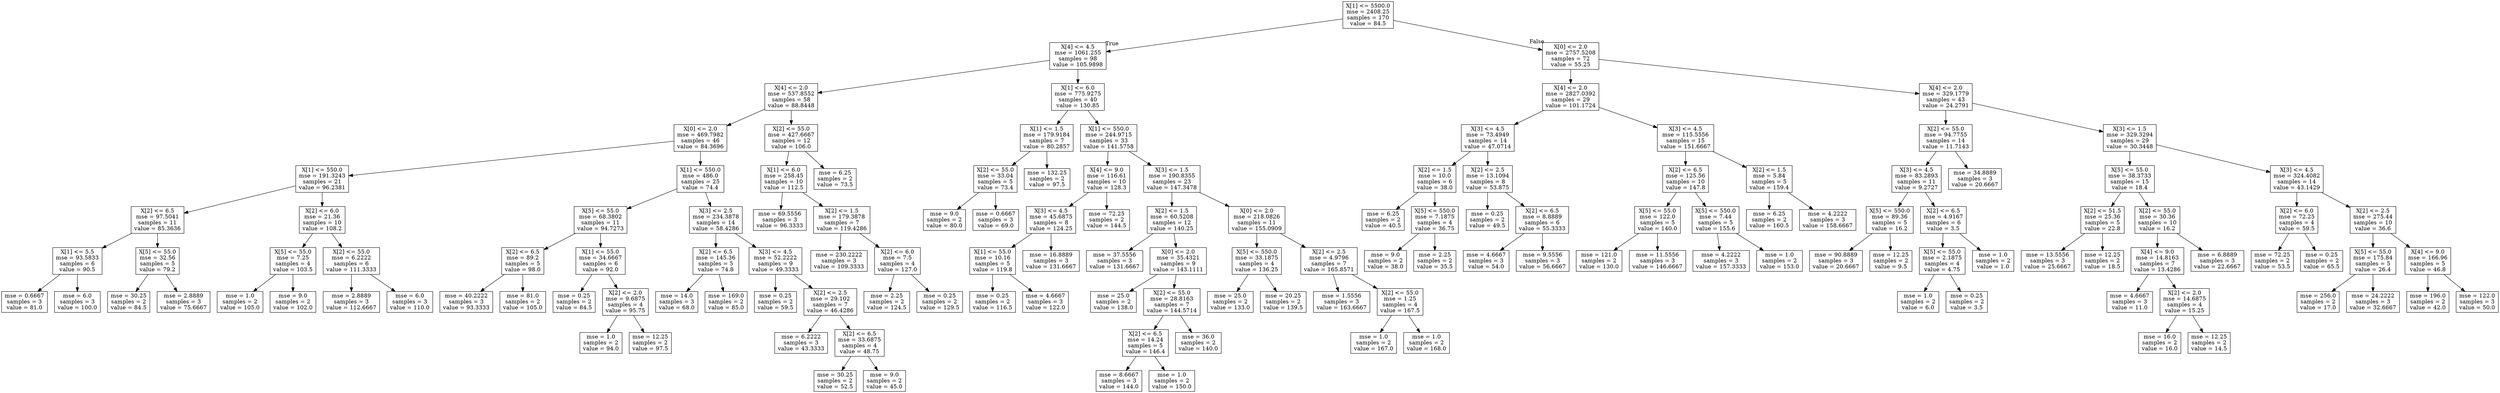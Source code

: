 digraph Tree {
node [shape=box] ;
0 [label="X[1] <= 5500.0\nmse = 2408.25\nsamples = 170\nvalue = 84.5"] ;
1 [label="X[4] <= 4.5\nmse = 1061.255\nsamples = 98\nvalue = 105.9898"] ;
0 -> 1 [labeldistance=2.5, labelangle=45, headlabel="True"] ;
2 [label="X[4] <= 2.0\nmse = 537.8552\nsamples = 58\nvalue = 88.8448"] ;
1 -> 2 ;
3 [label="X[0] <= 2.0\nmse = 469.7982\nsamples = 46\nvalue = 84.3696"] ;
2 -> 3 ;
4 [label="X[1] <= 550.0\nmse = 191.3243\nsamples = 21\nvalue = 96.2381"] ;
3 -> 4 ;
5 [label="X[2] <= 6.5\nmse = 97.5041\nsamples = 11\nvalue = 85.3636"] ;
4 -> 5 ;
6 [label="X[1] <= 5.5\nmse = 93.5833\nsamples = 6\nvalue = 90.5"] ;
5 -> 6 ;
7 [label="mse = 0.6667\nsamples = 3\nvalue = 81.0"] ;
6 -> 7 ;
8 [label="mse = 6.0\nsamples = 3\nvalue = 100.0"] ;
6 -> 8 ;
9 [label="X[5] <= 55.0\nmse = 32.56\nsamples = 5\nvalue = 79.2"] ;
5 -> 9 ;
10 [label="mse = 30.25\nsamples = 2\nvalue = 84.5"] ;
9 -> 10 ;
11 [label="mse = 2.8889\nsamples = 3\nvalue = 75.6667"] ;
9 -> 11 ;
12 [label="X[2] <= 6.0\nmse = 21.36\nsamples = 10\nvalue = 108.2"] ;
4 -> 12 ;
13 [label="X[5] <= 55.0\nmse = 7.25\nsamples = 4\nvalue = 103.5"] ;
12 -> 13 ;
14 [label="mse = 1.0\nsamples = 2\nvalue = 105.0"] ;
13 -> 14 ;
15 [label="mse = 9.0\nsamples = 2\nvalue = 102.0"] ;
13 -> 15 ;
16 [label="X[2] <= 55.0\nmse = 6.2222\nsamples = 6\nvalue = 111.3333"] ;
12 -> 16 ;
17 [label="mse = 2.8889\nsamples = 3\nvalue = 112.6667"] ;
16 -> 17 ;
18 [label="mse = 6.0\nsamples = 3\nvalue = 110.0"] ;
16 -> 18 ;
19 [label="X[1] <= 550.0\nmse = 486.0\nsamples = 25\nvalue = 74.4"] ;
3 -> 19 ;
20 [label="X[5] <= 55.0\nmse = 68.3802\nsamples = 11\nvalue = 94.7273"] ;
19 -> 20 ;
21 [label="X[2] <= 6.5\nmse = 89.2\nsamples = 5\nvalue = 98.0"] ;
20 -> 21 ;
22 [label="mse = 40.2222\nsamples = 3\nvalue = 93.3333"] ;
21 -> 22 ;
23 [label="mse = 81.0\nsamples = 2\nvalue = 105.0"] ;
21 -> 23 ;
24 [label="X[1] <= 55.0\nmse = 34.6667\nsamples = 6\nvalue = 92.0"] ;
20 -> 24 ;
25 [label="mse = 0.25\nsamples = 2\nvalue = 84.5"] ;
24 -> 25 ;
26 [label="X[2] <= 2.0\nmse = 9.6875\nsamples = 4\nvalue = 95.75"] ;
24 -> 26 ;
27 [label="mse = 1.0\nsamples = 2\nvalue = 94.0"] ;
26 -> 27 ;
28 [label="mse = 12.25\nsamples = 2\nvalue = 97.5"] ;
26 -> 28 ;
29 [label="X[3] <= 2.5\nmse = 234.3878\nsamples = 14\nvalue = 58.4286"] ;
19 -> 29 ;
30 [label="X[2] <= 6.5\nmse = 145.36\nsamples = 5\nvalue = 74.8"] ;
29 -> 30 ;
31 [label="mse = 14.0\nsamples = 3\nvalue = 68.0"] ;
30 -> 31 ;
32 [label="mse = 169.0\nsamples = 2\nvalue = 85.0"] ;
30 -> 32 ;
33 [label="X[3] <= 4.5\nmse = 52.2222\nsamples = 9\nvalue = 49.3333"] ;
29 -> 33 ;
34 [label="mse = 0.25\nsamples = 2\nvalue = 59.5"] ;
33 -> 34 ;
35 [label="X[2] <= 2.5\nmse = 29.102\nsamples = 7\nvalue = 46.4286"] ;
33 -> 35 ;
36 [label="mse = 6.2222\nsamples = 3\nvalue = 43.3333"] ;
35 -> 36 ;
37 [label="X[2] <= 6.5\nmse = 33.6875\nsamples = 4\nvalue = 48.75"] ;
35 -> 37 ;
38 [label="mse = 30.25\nsamples = 2\nvalue = 52.5"] ;
37 -> 38 ;
39 [label="mse = 9.0\nsamples = 2\nvalue = 45.0"] ;
37 -> 39 ;
40 [label="X[2] <= 55.0\nmse = 427.6667\nsamples = 12\nvalue = 106.0"] ;
2 -> 40 ;
41 [label="X[1] <= 6.0\nmse = 258.45\nsamples = 10\nvalue = 112.5"] ;
40 -> 41 ;
42 [label="mse = 69.5556\nsamples = 3\nvalue = 96.3333"] ;
41 -> 42 ;
43 [label="X[2] <= 1.5\nmse = 179.3878\nsamples = 7\nvalue = 119.4286"] ;
41 -> 43 ;
44 [label="mse = 230.2222\nsamples = 3\nvalue = 109.3333"] ;
43 -> 44 ;
45 [label="X[2] <= 6.0\nmse = 7.5\nsamples = 4\nvalue = 127.0"] ;
43 -> 45 ;
46 [label="mse = 2.25\nsamples = 2\nvalue = 124.5"] ;
45 -> 46 ;
47 [label="mse = 0.25\nsamples = 2\nvalue = 129.5"] ;
45 -> 47 ;
48 [label="mse = 6.25\nsamples = 2\nvalue = 73.5"] ;
40 -> 48 ;
49 [label="X[1] <= 6.0\nmse = 775.9275\nsamples = 40\nvalue = 130.85"] ;
1 -> 49 ;
50 [label="X[1] <= 1.5\nmse = 179.9184\nsamples = 7\nvalue = 80.2857"] ;
49 -> 50 ;
51 [label="X[2] <= 55.0\nmse = 33.04\nsamples = 5\nvalue = 73.4"] ;
50 -> 51 ;
52 [label="mse = 9.0\nsamples = 2\nvalue = 80.0"] ;
51 -> 52 ;
53 [label="mse = 0.6667\nsamples = 3\nvalue = 69.0"] ;
51 -> 53 ;
54 [label="mse = 132.25\nsamples = 2\nvalue = 97.5"] ;
50 -> 54 ;
55 [label="X[1] <= 550.0\nmse = 244.9715\nsamples = 33\nvalue = 141.5758"] ;
49 -> 55 ;
56 [label="X[4] <= 9.0\nmse = 116.61\nsamples = 10\nvalue = 128.3"] ;
55 -> 56 ;
57 [label="X[3] <= 4.5\nmse = 45.6875\nsamples = 8\nvalue = 124.25"] ;
56 -> 57 ;
58 [label="X[1] <= 55.0\nmse = 10.16\nsamples = 5\nvalue = 119.8"] ;
57 -> 58 ;
59 [label="mse = 0.25\nsamples = 2\nvalue = 116.5"] ;
58 -> 59 ;
60 [label="mse = 4.6667\nsamples = 3\nvalue = 122.0"] ;
58 -> 60 ;
61 [label="mse = 16.8889\nsamples = 3\nvalue = 131.6667"] ;
57 -> 61 ;
62 [label="mse = 72.25\nsamples = 2\nvalue = 144.5"] ;
56 -> 62 ;
63 [label="X[3] <= 1.5\nmse = 190.8355\nsamples = 23\nvalue = 147.3478"] ;
55 -> 63 ;
64 [label="X[2] <= 1.5\nmse = 60.5208\nsamples = 12\nvalue = 140.25"] ;
63 -> 64 ;
65 [label="mse = 37.5556\nsamples = 3\nvalue = 131.6667"] ;
64 -> 65 ;
66 [label="X[0] <= 2.0\nmse = 35.4321\nsamples = 9\nvalue = 143.1111"] ;
64 -> 66 ;
67 [label="mse = 25.0\nsamples = 2\nvalue = 138.0"] ;
66 -> 67 ;
68 [label="X[2] <= 55.0\nmse = 28.8163\nsamples = 7\nvalue = 144.5714"] ;
66 -> 68 ;
69 [label="X[2] <= 6.5\nmse = 14.24\nsamples = 5\nvalue = 146.4"] ;
68 -> 69 ;
70 [label="mse = 8.6667\nsamples = 3\nvalue = 144.0"] ;
69 -> 70 ;
71 [label="mse = 1.0\nsamples = 2\nvalue = 150.0"] ;
69 -> 71 ;
72 [label="mse = 36.0\nsamples = 2\nvalue = 140.0"] ;
68 -> 72 ;
73 [label="X[0] <= 2.0\nmse = 218.0826\nsamples = 11\nvalue = 155.0909"] ;
63 -> 73 ;
74 [label="X[5] <= 550.0\nmse = 33.1875\nsamples = 4\nvalue = 136.25"] ;
73 -> 74 ;
75 [label="mse = 25.0\nsamples = 2\nvalue = 133.0"] ;
74 -> 75 ;
76 [label="mse = 20.25\nsamples = 2\nvalue = 139.5"] ;
74 -> 76 ;
77 [label="X[2] <= 2.5\nmse = 4.9796\nsamples = 7\nvalue = 165.8571"] ;
73 -> 77 ;
78 [label="mse = 1.5556\nsamples = 3\nvalue = 163.6667"] ;
77 -> 78 ;
79 [label="X[2] <= 55.0\nmse = 1.25\nsamples = 4\nvalue = 167.5"] ;
77 -> 79 ;
80 [label="mse = 1.0\nsamples = 2\nvalue = 167.0"] ;
79 -> 80 ;
81 [label="mse = 1.0\nsamples = 2\nvalue = 168.0"] ;
79 -> 81 ;
82 [label="X[0] <= 2.0\nmse = 2757.5208\nsamples = 72\nvalue = 55.25"] ;
0 -> 82 [labeldistance=2.5, labelangle=-45, headlabel="False"] ;
83 [label="X[4] <= 2.0\nmse = 2827.0392\nsamples = 29\nvalue = 101.1724"] ;
82 -> 83 ;
84 [label="X[3] <= 4.5\nmse = 73.4949\nsamples = 14\nvalue = 47.0714"] ;
83 -> 84 ;
85 [label="X[2] <= 1.5\nmse = 10.0\nsamples = 6\nvalue = 38.0"] ;
84 -> 85 ;
86 [label="mse = 6.25\nsamples = 2\nvalue = 40.5"] ;
85 -> 86 ;
87 [label="X[5] <= 550.0\nmse = 7.1875\nsamples = 4\nvalue = 36.75"] ;
85 -> 87 ;
88 [label="mse = 9.0\nsamples = 2\nvalue = 38.0"] ;
87 -> 88 ;
89 [label="mse = 2.25\nsamples = 2\nvalue = 35.5"] ;
87 -> 89 ;
90 [label="X[2] <= 2.5\nmse = 13.1094\nsamples = 8\nvalue = 53.875"] ;
84 -> 90 ;
91 [label="mse = 0.25\nsamples = 2\nvalue = 49.5"] ;
90 -> 91 ;
92 [label="X[2] <= 6.5\nmse = 8.8889\nsamples = 6\nvalue = 55.3333"] ;
90 -> 92 ;
93 [label="mse = 4.6667\nsamples = 3\nvalue = 54.0"] ;
92 -> 93 ;
94 [label="mse = 9.5556\nsamples = 3\nvalue = 56.6667"] ;
92 -> 94 ;
95 [label="X[3] <= 4.5\nmse = 115.5556\nsamples = 15\nvalue = 151.6667"] ;
83 -> 95 ;
96 [label="X[2] <= 6.5\nmse = 125.56\nsamples = 10\nvalue = 147.8"] ;
95 -> 96 ;
97 [label="X[5] <= 55.0\nmse = 122.0\nsamples = 5\nvalue = 140.0"] ;
96 -> 97 ;
98 [label="mse = 121.0\nsamples = 2\nvalue = 130.0"] ;
97 -> 98 ;
99 [label="mse = 11.5556\nsamples = 3\nvalue = 146.6667"] ;
97 -> 99 ;
100 [label="X[5] <= 550.0\nmse = 7.44\nsamples = 5\nvalue = 155.6"] ;
96 -> 100 ;
101 [label="mse = 4.2222\nsamples = 3\nvalue = 157.3333"] ;
100 -> 101 ;
102 [label="mse = 1.0\nsamples = 2\nvalue = 153.0"] ;
100 -> 102 ;
103 [label="X[2] <= 1.5\nmse = 5.84\nsamples = 5\nvalue = 159.4"] ;
95 -> 103 ;
104 [label="mse = 6.25\nsamples = 2\nvalue = 160.5"] ;
103 -> 104 ;
105 [label="mse = 4.2222\nsamples = 3\nvalue = 158.6667"] ;
103 -> 105 ;
106 [label="X[4] <= 2.0\nmse = 329.1779\nsamples = 43\nvalue = 24.2791"] ;
82 -> 106 ;
107 [label="X[2] <= 55.0\nmse = 94.7755\nsamples = 14\nvalue = 11.7143"] ;
106 -> 107 ;
108 [label="X[3] <= 4.5\nmse = 83.2893\nsamples = 11\nvalue = 9.2727"] ;
107 -> 108 ;
109 [label="X[5] <= 550.0\nmse = 89.36\nsamples = 5\nvalue = 16.2"] ;
108 -> 109 ;
110 [label="mse = 90.8889\nsamples = 3\nvalue = 20.6667"] ;
109 -> 110 ;
111 [label="mse = 12.25\nsamples = 2\nvalue = 9.5"] ;
109 -> 111 ;
112 [label="X[2] <= 6.5\nmse = 4.9167\nsamples = 6\nvalue = 3.5"] ;
108 -> 112 ;
113 [label="X[5] <= 55.0\nmse = 2.1875\nsamples = 4\nvalue = 4.75"] ;
112 -> 113 ;
114 [label="mse = 1.0\nsamples = 2\nvalue = 6.0"] ;
113 -> 114 ;
115 [label="mse = 0.25\nsamples = 2\nvalue = 3.5"] ;
113 -> 115 ;
116 [label="mse = 1.0\nsamples = 2\nvalue = 1.0"] ;
112 -> 116 ;
117 [label="mse = 34.8889\nsamples = 3\nvalue = 20.6667"] ;
107 -> 117 ;
118 [label="X[3] <= 1.5\nmse = 329.3294\nsamples = 29\nvalue = 30.3448"] ;
106 -> 118 ;
119 [label="X[5] <= 55.0\nmse = 38.3733\nsamples = 15\nvalue = 18.4"] ;
118 -> 119 ;
120 [label="X[2] <= 51.5\nmse = 25.36\nsamples = 5\nvalue = 22.8"] ;
119 -> 120 ;
121 [label="mse = 13.5556\nsamples = 3\nvalue = 25.6667"] ;
120 -> 121 ;
122 [label="mse = 12.25\nsamples = 2\nvalue = 18.5"] ;
120 -> 122 ;
123 [label="X[2] <= 55.0\nmse = 30.36\nsamples = 10\nvalue = 16.2"] ;
119 -> 123 ;
124 [label="X[4] <= 9.0\nmse = 14.8163\nsamples = 7\nvalue = 13.4286"] ;
123 -> 124 ;
125 [label="mse = 4.6667\nsamples = 3\nvalue = 11.0"] ;
124 -> 125 ;
126 [label="X[2] <= 2.0\nmse = 14.6875\nsamples = 4\nvalue = 15.25"] ;
124 -> 126 ;
127 [label="mse = 16.0\nsamples = 2\nvalue = 16.0"] ;
126 -> 127 ;
128 [label="mse = 12.25\nsamples = 2\nvalue = 14.5"] ;
126 -> 128 ;
129 [label="mse = 6.8889\nsamples = 3\nvalue = 22.6667"] ;
123 -> 129 ;
130 [label="X[3] <= 4.5\nmse = 324.4082\nsamples = 14\nvalue = 43.1429"] ;
118 -> 130 ;
131 [label="X[2] <= 6.0\nmse = 72.25\nsamples = 4\nvalue = 59.5"] ;
130 -> 131 ;
132 [label="mse = 72.25\nsamples = 2\nvalue = 53.5"] ;
131 -> 132 ;
133 [label="mse = 0.25\nsamples = 2\nvalue = 65.5"] ;
131 -> 133 ;
134 [label="X[2] <= 2.5\nmse = 275.44\nsamples = 10\nvalue = 36.6"] ;
130 -> 134 ;
135 [label="X[5] <= 55.0\nmse = 175.84\nsamples = 5\nvalue = 26.4"] ;
134 -> 135 ;
136 [label="mse = 256.0\nsamples = 2\nvalue = 17.0"] ;
135 -> 136 ;
137 [label="mse = 24.2222\nsamples = 3\nvalue = 32.6667"] ;
135 -> 137 ;
138 [label="X[4] <= 9.0\nmse = 166.96\nsamples = 5\nvalue = 46.8"] ;
134 -> 138 ;
139 [label="mse = 196.0\nsamples = 2\nvalue = 42.0"] ;
138 -> 139 ;
140 [label="mse = 122.0\nsamples = 3\nvalue = 50.0"] ;
138 -> 140 ;
}